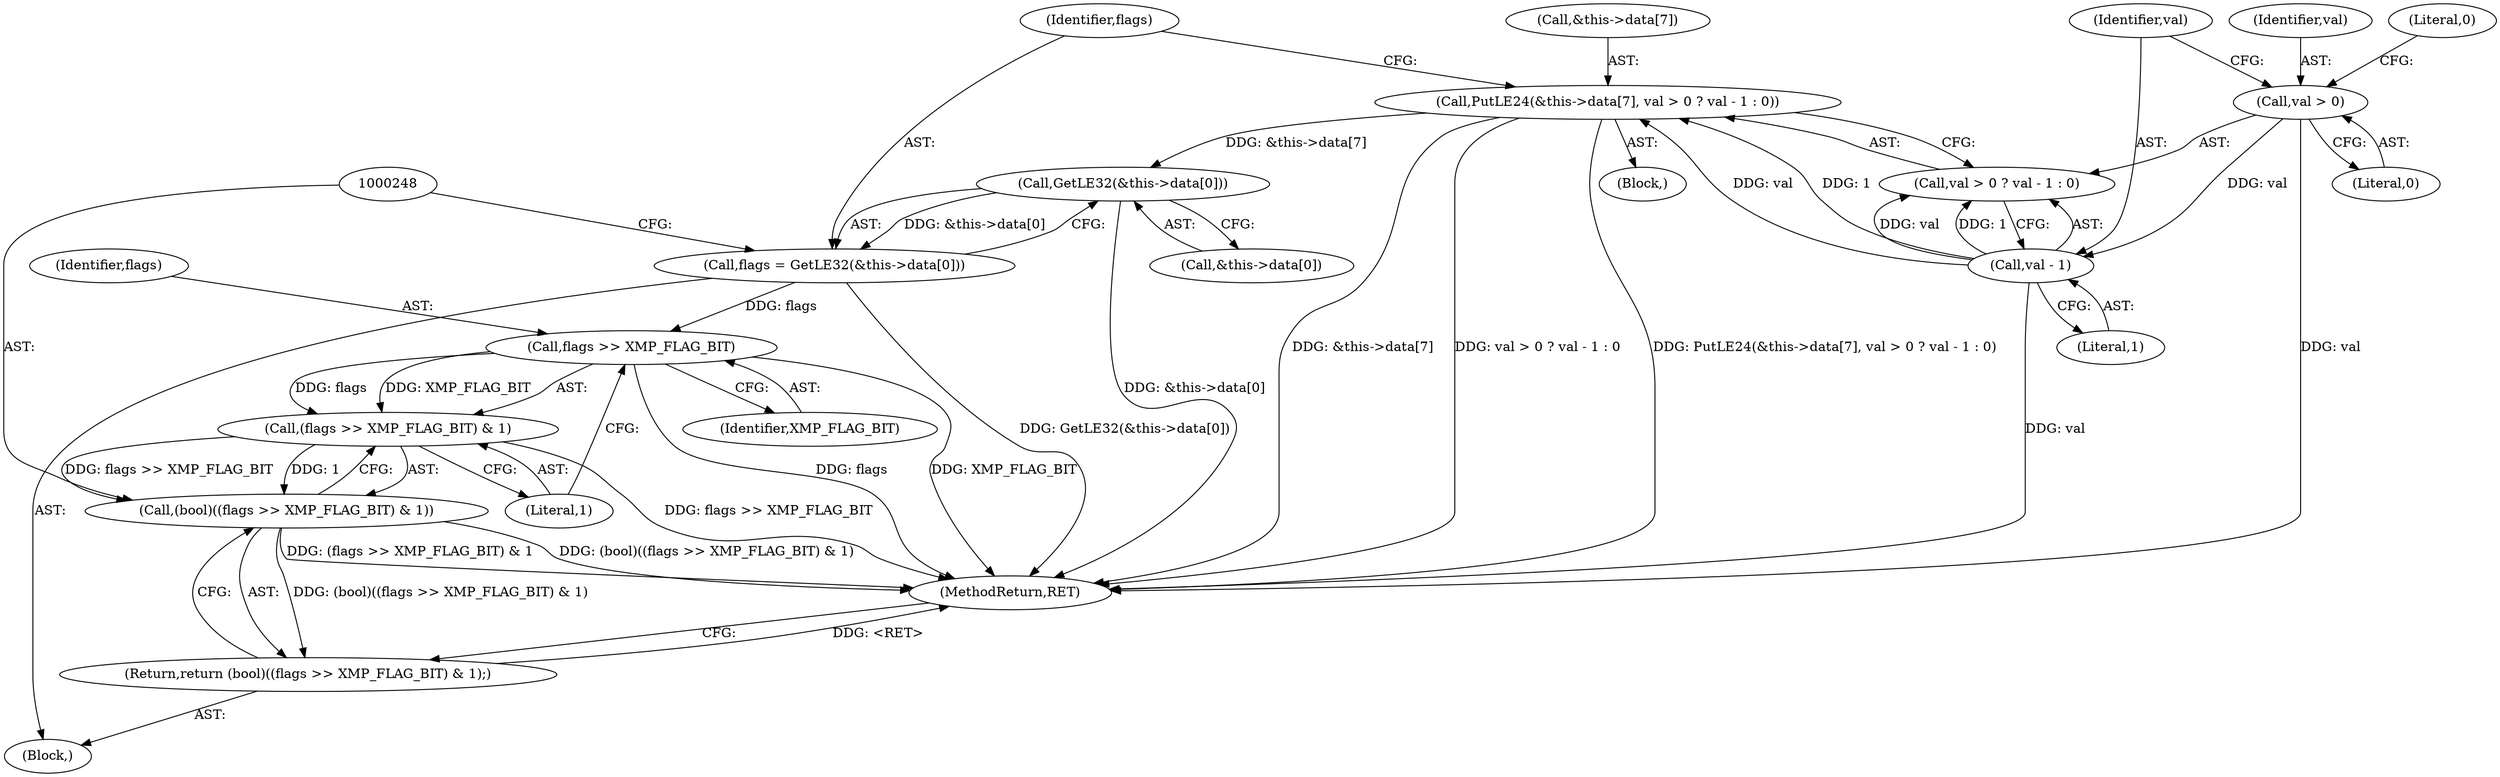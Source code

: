 digraph "0_exempi_aabedb5e749dd59112a3fe1e8e08f2d934f56666@array" {
"1000239" [label="(Call,GetLE32(&this->data[0]))"];
"1000220" [label="(Call,PutLE24(&this->data[7], val > 0 ? val - 1 : 0))"];
"1000231" [label="(Call,val - 1)"];
"1000228" [label="(Call,val > 0)"];
"1000237" [label="(Call,flags = GetLE32(&this->data[0]))"];
"1000250" [label="(Call,flags >> XMP_FLAG_BIT)"];
"1000249" [label="(Call,(flags >> XMP_FLAG_BIT) & 1)"];
"1000247" [label="(Call,(bool)((flags >> XMP_FLAG_BIT) & 1))"];
"1000246" [label="(Return,return (bool)((flags >> XMP_FLAG_BIT) & 1);)"];
"1000251" [label="(Identifier,flags)"];
"1000240" [label="(Call,&this->data[0])"];
"1000246" [label="(Return,return (bool)((flags >> XMP_FLAG_BIT) & 1);)"];
"1000219" [label="(Block,)"];
"1000249" [label="(Call,(flags >> XMP_FLAG_BIT) & 1)"];
"1000250" [label="(Call,flags >> XMP_FLAG_BIT)"];
"1000232" [label="(Identifier,val)"];
"1000247" [label="(Call,(bool)((flags >> XMP_FLAG_BIT) & 1))"];
"1000229" [label="(Identifier,val)"];
"1000239" [label="(Call,GetLE32(&this->data[0]))"];
"1000230" [label="(Literal,0)"];
"1000537" [label="(MethodReturn,RET)"];
"1000233" [label="(Literal,1)"];
"1000220" [label="(Call,PutLE24(&this->data[7], val > 0 ? val - 1 : 0))"];
"1000238" [label="(Identifier,flags)"];
"1000227" [label="(Call,val > 0 ? val - 1 : 0)"];
"1000221" [label="(Call,&this->data[7])"];
"1000252" [label="(Identifier,XMP_FLAG_BIT)"];
"1000253" [label="(Literal,1)"];
"1000235" [label="(Block,)"];
"1000237" [label="(Call,flags = GetLE32(&this->data[0]))"];
"1000228" [label="(Call,val > 0)"];
"1000231" [label="(Call,val - 1)"];
"1000234" [label="(Literal,0)"];
"1000239" -> "1000237"  [label="AST: "];
"1000239" -> "1000240"  [label="CFG: "];
"1000240" -> "1000239"  [label="AST: "];
"1000237" -> "1000239"  [label="CFG: "];
"1000239" -> "1000537"  [label="DDG: &this->data[0]"];
"1000239" -> "1000237"  [label="DDG: &this->data[0]"];
"1000220" -> "1000239"  [label="DDG: &this->data[7]"];
"1000220" -> "1000219"  [label="AST: "];
"1000220" -> "1000227"  [label="CFG: "];
"1000221" -> "1000220"  [label="AST: "];
"1000227" -> "1000220"  [label="AST: "];
"1000238" -> "1000220"  [label="CFG: "];
"1000220" -> "1000537"  [label="DDG: &this->data[7]"];
"1000220" -> "1000537"  [label="DDG: val > 0 ? val - 1 : 0"];
"1000220" -> "1000537"  [label="DDG: PutLE24(&this->data[7], val > 0 ? val - 1 : 0)"];
"1000231" -> "1000220"  [label="DDG: val"];
"1000231" -> "1000220"  [label="DDG: 1"];
"1000231" -> "1000227"  [label="AST: "];
"1000231" -> "1000233"  [label="CFG: "];
"1000232" -> "1000231"  [label="AST: "];
"1000233" -> "1000231"  [label="AST: "];
"1000227" -> "1000231"  [label="CFG: "];
"1000231" -> "1000537"  [label="DDG: val"];
"1000231" -> "1000227"  [label="DDG: val"];
"1000231" -> "1000227"  [label="DDG: 1"];
"1000228" -> "1000231"  [label="DDG: val"];
"1000228" -> "1000227"  [label="AST: "];
"1000228" -> "1000230"  [label="CFG: "];
"1000229" -> "1000228"  [label="AST: "];
"1000230" -> "1000228"  [label="AST: "];
"1000232" -> "1000228"  [label="CFG: "];
"1000234" -> "1000228"  [label="CFG: "];
"1000228" -> "1000537"  [label="DDG: val"];
"1000237" -> "1000235"  [label="AST: "];
"1000238" -> "1000237"  [label="AST: "];
"1000248" -> "1000237"  [label="CFG: "];
"1000237" -> "1000537"  [label="DDG: GetLE32(&this->data[0])"];
"1000237" -> "1000250"  [label="DDG: flags"];
"1000250" -> "1000249"  [label="AST: "];
"1000250" -> "1000252"  [label="CFG: "];
"1000251" -> "1000250"  [label="AST: "];
"1000252" -> "1000250"  [label="AST: "];
"1000253" -> "1000250"  [label="CFG: "];
"1000250" -> "1000537"  [label="DDG: flags"];
"1000250" -> "1000537"  [label="DDG: XMP_FLAG_BIT"];
"1000250" -> "1000249"  [label="DDG: flags"];
"1000250" -> "1000249"  [label="DDG: XMP_FLAG_BIT"];
"1000249" -> "1000247"  [label="AST: "];
"1000249" -> "1000253"  [label="CFG: "];
"1000253" -> "1000249"  [label="AST: "];
"1000247" -> "1000249"  [label="CFG: "];
"1000249" -> "1000537"  [label="DDG: flags >> XMP_FLAG_BIT"];
"1000249" -> "1000247"  [label="DDG: flags >> XMP_FLAG_BIT"];
"1000249" -> "1000247"  [label="DDG: 1"];
"1000247" -> "1000246"  [label="AST: "];
"1000248" -> "1000247"  [label="AST: "];
"1000246" -> "1000247"  [label="CFG: "];
"1000247" -> "1000537"  [label="DDG: (bool)((flags >> XMP_FLAG_BIT) & 1)"];
"1000247" -> "1000537"  [label="DDG: (flags >> XMP_FLAG_BIT) & 1"];
"1000247" -> "1000246"  [label="DDG: (bool)((flags >> XMP_FLAG_BIT) & 1)"];
"1000246" -> "1000235"  [label="AST: "];
"1000537" -> "1000246"  [label="CFG: "];
"1000246" -> "1000537"  [label="DDG: <RET>"];
}
